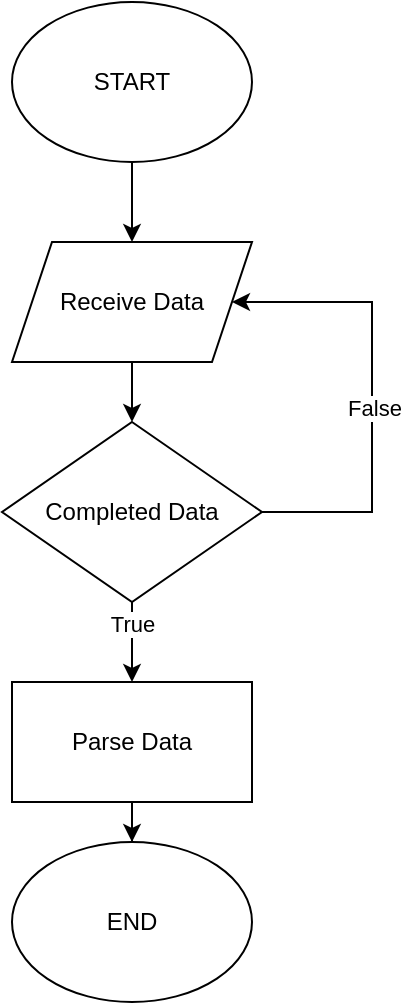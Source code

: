 <mxfile version="20.2.3" type="device"><diagram id="aUY6th7ip8mNTvsOjhjA" name="Page-1"><mxGraphModel dx="998" dy="719" grid="1" gridSize="10" guides="1" tooltips="1" connect="1" arrows="1" fold="1" page="1" pageScale="1" pageWidth="850" pageHeight="1100" math="0" shadow="0"><root><mxCell id="0"/><mxCell id="1" parent="0"/><mxCell id="ZM_E8h9Q5c6EY1F8roD4-8" style="edgeStyle=orthogonalEdgeStyle;rounded=0;orthogonalLoop=1;jettySize=auto;html=1;entryX=0.5;entryY=0;entryDx=0;entryDy=0;" edge="1" parent="1" source="ZM_E8h9Q5c6EY1F8roD4-1" target="ZM_E8h9Q5c6EY1F8roD4-4"><mxGeometry relative="1" as="geometry"/></mxCell><mxCell id="ZM_E8h9Q5c6EY1F8roD4-1" value="START" style="ellipse;whiteSpace=wrap;html=1;" vertex="1" parent="1"><mxGeometry x="320" y="40" width="120" height="80" as="geometry"/></mxCell><mxCell id="ZM_E8h9Q5c6EY1F8roD4-9" style="edgeStyle=orthogonalEdgeStyle;rounded=0;orthogonalLoop=1;jettySize=auto;html=1;entryX=0.5;entryY=0;entryDx=0;entryDy=0;" edge="1" parent="1" source="ZM_E8h9Q5c6EY1F8roD4-4" target="ZM_E8h9Q5c6EY1F8roD4-6"><mxGeometry relative="1" as="geometry"/></mxCell><mxCell id="ZM_E8h9Q5c6EY1F8roD4-4" value="Receive Data" style="shape=parallelogram;perimeter=parallelogramPerimeter;whiteSpace=wrap;html=1;fixedSize=1;" vertex="1" parent="1"><mxGeometry x="320" y="160" width="120" height="60" as="geometry"/></mxCell><mxCell id="ZM_E8h9Q5c6EY1F8roD4-10" style="edgeStyle=orthogonalEdgeStyle;rounded=0;orthogonalLoop=1;jettySize=auto;html=1;" edge="1" parent="1" source="ZM_E8h9Q5c6EY1F8roD4-6" target="ZM_E8h9Q5c6EY1F8roD4-4"><mxGeometry relative="1" as="geometry"><mxPoint x="600" y="295" as="targetPoint"/><Array as="points"><mxPoint x="500" y="295"/><mxPoint x="500" y="190"/></Array></mxGeometry></mxCell><mxCell id="ZM_E8h9Q5c6EY1F8roD4-11" value="False&lt;br&gt;" style="edgeLabel;html=1;align=center;verticalAlign=middle;resizable=0;points=[];" vertex="1" connectable="0" parent="ZM_E8h9Q5c6EY1F8roD4-10"><mxGeometry x="-0.07" y="-1" relative="1" as="geometry"><mxPoint as="offset"/></mxGeometry></mxCell><mxCell id="ZM_E8h9Q5c6EY1F8roD4-13" style="edgeStyle=orthogonalEdgeStyle;rounded=0;orthogonalLoop=1;jettySize=auto;html=1;entryX=0.5;entryY=0;entryDx=0;entryDy=0;" edge="1" parent="1" source="ZM_E8h9Q5c6EY1F8roD4-6" target="ZM_E8h9Q5c6EY1F8roD4-12"><mxGeometry relative="1" as="geometry"/></mxCell><mxCell id="ZM_E8h9Q5c6EY1F8roD4-14" value="True" style="edgeLabel;html=1;align=center;verticalAlign=middle;resizable=0;points=[];" vertex="1" connectable="0" parent="ZM_E8h9Q5c6EY1F8roD4-13"><mxGeometry x="-0.45" relative="1" as="geometry"><mxPoint as="offset"/></mxGeometry></mxCell><mxCell id="ZM_E8h9Q5c6EY1F8roD4-6" value="Completed Data" style="rhombus;whiteSpace=wrap;html=1;" vertex="1" parent="1"><mxGeometry x="315" y="250" width="130" height="90" as="geometry"/></mxCell><mxCell id="ZM_E8h9Q5c6EY1F8roD4-16" style="edgeStyle=orthogonalEdgeStyle;rounded=0;orthogonalLoop=1;jettySize=auto;html=1;" edge="1" parent="1" source="ZM_E8h9Q5c6EY1F8roD4-12" target="ZM_E8h9Q5c6EY1F8roD4-15"><mxGeometry relative="1" as="geometry"/></mxCell><mxCell id="ZM_E8h9Q5c6EY1F8roD4-12" value="Parse Data" style="rounded=0;whiteSpace=wrap;html=1;" vertex="1" parent="1"><mxGeometry x="320" y="380" width="120" height="60" as="geometry"/></mxCell><mxCell id="ZM_E8h9Q5c6EY1F8roD4-15" value="END" style="ellipse;whiteSpace=wrap;html=1;" vertex="1" parent="1"><mxGeometry x="320" y="460" width="120" height="80" as="geometry"/></mxCell></root></mxGraphModel></diagram></mxfile>